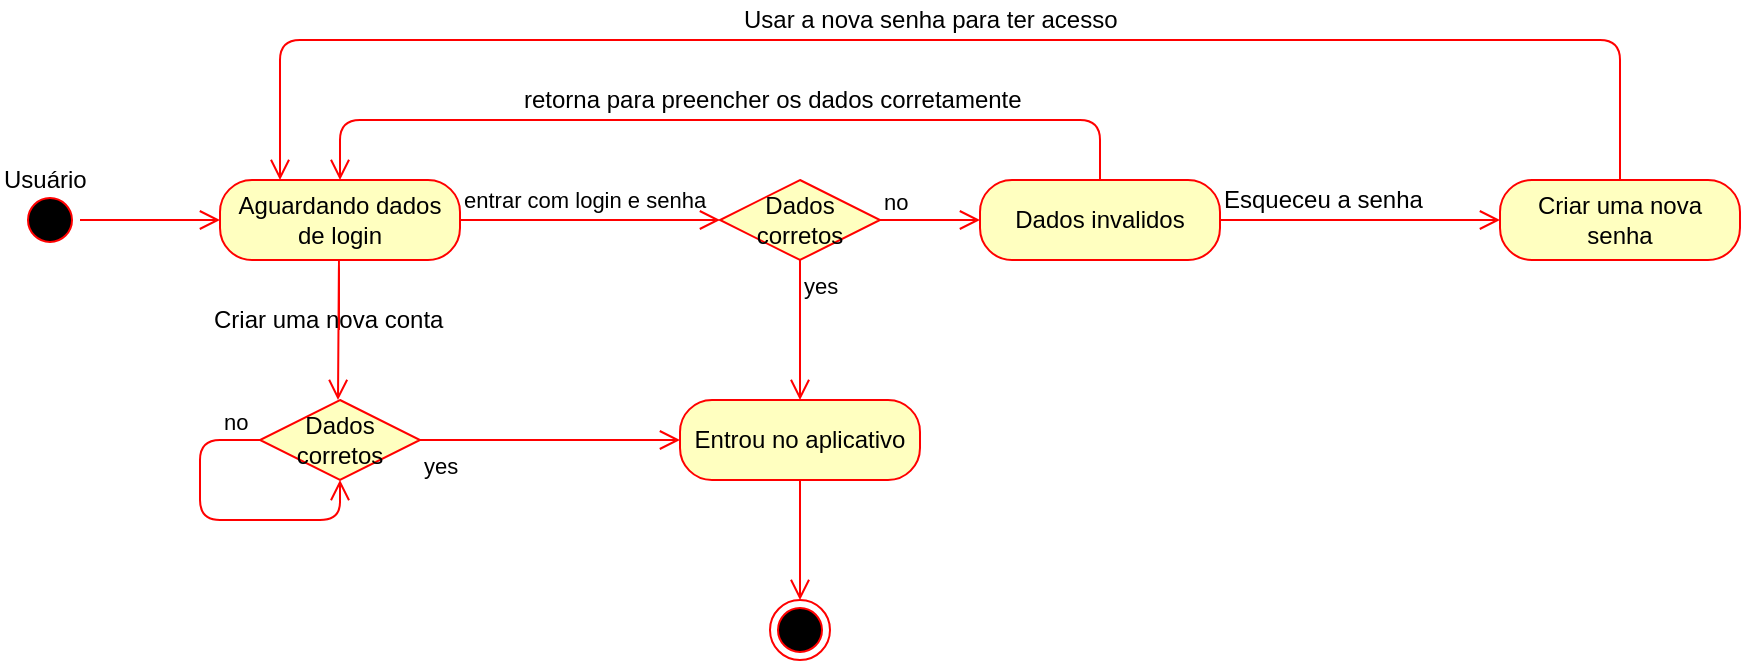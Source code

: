 <mxfile version="12.1.4" type="github" pages="1">
  <diagram id="s3ZhuLAL3e3Yq09P7WTn" name="Page-1">
    <mxGraphModel dx="712" dy="398" grid="1" gridSize="10" guides="1" tooltips="1" connect="1" arrows="1" fold="1" page="1" pageScale="1" pageWidth="827" pageHeight="1169" math="0" shadow="0">
      <root>
        <mxCell id="0"/>
        <mxCell id="1" parent="0"/>
        <mxCell id="lakhA8L7aZ9W4AZ5UJp5-39" value="" style="ellipse;html=1;shape=startState;fillColor=#000000;strokeColor=#ff0000;" vertex="1" parent="1">
          <mxGeometry x="40" y="995" width="30" height="30" as="geometry"/>
        </mxCell>
        <mxCell id="lakhA8L7aZ9W4AZ5UJp5-40" value="" style="edgeStyle=orthogonalEdgeStyle;html=1;verticalAlign=bottom;endArrow=open;endSize=8;strokeColor=#ff0000;entryX=0;entryY=0.5;entryDx=0;entryDy=0;" edge="1" parent="1" source="lakhA8L7aZ9W4AZ5UJp5-39" target="lakhA8L7aZ9W4AZ5UJp5-41">
          <mxGeometry relative="1" as="geometry">
            <mxPoint x="135" y="1010" as="targetPoint"/>
          </mxGeometry>
        </mxCell>
        <mxCell id="lakhA8L7aZ9W4AZ5UJp5-41" value="Aguardando dados de login" style="rounded=1;whiteSpace=wrap;html=1;arcSize=40;fontColor=#000000;fillColor=#ffffc0;strokeColor=#ff0000;" vertex="1" parent="1">
          <mxGeometry x="140" y="990" width="120" height="40" as="geometry"/>
        </mxCell>
        <mxCell id="lakhA8L7aZ9W4AZ5UJp5-42" value="" style="edgeStyle=orthogonalEdgeStyle;html=1;verticalAlign=bottom;endArrow=open;endSize=8;strokeColor=#ff0000;entryX=0;entryY=0.5;entryDx=0;entryDy=0;" edge="1" parent="1" source="lakhA8L7aZ9W4AZ5UJp5-41" target="lakhA8L7aZ9W4AZ5UJp5-43">
          <mxGeometry relative="1" as="geometry">
            <mxPoint x="380" y="1010" as="targetPoint"/>
          </mxGeometry>
        </mxCell>
        <mxCell id="lakhA8L7aZ9W4AZ5UJp5-43" value="Dados corretos" style="rhombus;whiteSpace=wrap;html=1;fillColor=#ffffc0;strokeColor=#ff0000;" vertex="1" parent="1">
          <mxGeometry x="390" y="990" width="80" height="40" as="geometry"/>
        </mxCell>
        <mxCell id="lakhA8L7aZ9W4AZ5UJp5-44" value="no" style="edgeStyle=orthogonalEdgeStyle;html=1;align=left;verticalAlign=bottom;endArrow=open;endSize=8;strokeColor=#ff0000;entryX=0;entryY=0.5;entryDx=0;entryDy=0;" edge="1" parent="1" source="lakhA8L7aZ9W4AZ5UJp5-43" target="lakhA8L7aZ9W4AZ5UJp5-46">
          <mxGeometry x="-1" relative="1" as="geometry">
            <mxPoint x="560" y="1010" as="targetPoint"/>
          </mxGeometry>
        </mxCell>
        <mxCell id="lakhA8L7aZ9W4AZ5UJp5-45" value="yes" style="edgeStyle=orthogonalEdgeStyle;html=1;align=left;verticalAlign=top;endArrow=open;endSize=8;strokeColor=#ff0000;entryX=0.5;entryY=0;entryDx=0;entryDy=0;" edge="1" parent="1" source="lakhA8L7aZ9W4AZ5UJp5-43" target="lakhA8L7aZ9W4AZ5UJp5-49">
          <mxGeometry x="-1" relative="1" as="geometry">
            <mxPoint x="420" y="1100" as="targetPoint"/>
            <Array as="points">
              <mxPoint x="430" y="1090"/>
              <mxPoint x="430" y="1090"/>
            </Array>
          </mxGeometry>
        </mxCell>
        <mxCell id="lakhA8L7aZ9W4AZ5UJp5-46" value="Dados invalidos" style="rounded=1;whiteSpace=wrap;html=1;arcSize=40;fontColor=#000000;fillColor=#ffffc0;strokeColor=#ff0000;" vertex="1" parent="1">
          <mxGeometry x="520" y="990" width="120" height="40" as="geometry"/>
        </mxCell>
        <mxCell id="lakhA8L7aZ9W4AZ5UJp5-47" value="" style="edgeStyle=orthogonalEdgeStyle;html=1;verticalAlign=bottom;endArrow=open;endSize=8;strokeColor=#ff0000;entryX=0.5;entryY=0;entryDx=0;entryDy=0;exitX=0.5;exitY=0;exitDx=0;exitDy=0;" edge="1" parent="1" source="lakhA8L7aZ9W4AZ5UJp5-46" target="lakhA8L7aZ9W4AZ5UJp5-41">
          <mxGeometry relative="1" as="geometry">
            <mxPoint x="189" y="960" as="targetPoint"/>
            <Array as="points">
              <mxPoint x="580" y="960"/>
              <mxPoint x="200" y="960"/>
            </Array>
          </mxGeometry>
        </mxCell>
        <mxCell id="lakhA8L7aZ9W4AZ5UJp5-48" value="retorna para preencher os dados corretamente" style="text;html=1;resizable=0;points=[];autosize=1;align=left;verticalAlign=top;spacingTop=-4;" vertex="1" parent="1">
          <mxGeometry x="290" y="940" width="260" height="20" as="geometry"/>
        </mxCell>
        <mxCell id="lakhA8L7aZ9W4AZ5UJp5-49" value="Entrou no aplicativo" style="rounded=1;whiteSpace=wrap;html=1;arcSize=40;fontColor=#000000;fillColor=#ffffc0;strokeColor=#ff0000;" vertex="1" parent="1">
          <mxGeometry x="370" y="1100" width="120" height="40" as="geometry"/>
        </mxCell>
        <mxCell id="lakhA8L7aZ9W4AZ5UJp5-50" value="" style="edgeStyle=orthogonalEdgeStyle;html=1;verticalAlign=bottom;endArrow=open;endSize=8;strokeColor=#ff0000;entryX=0.5;entryY=0;entryDx=0;entryDy=0;" edge="1" parent="1" source="lakhA8L7aZ9W4AZ5UJp5-49" target="lakhA8L7aZ9W4AZ5UJp5-51">
          <mxGeometry relative="1" as="geometry">
            <mxPoint x="430" y="1180" as="targetPoint"/>
          </mxGeometry>
        </mxCell>
        <mxCell id="lakhA8L7aZ9W4AZ5UJp5-51" value="" style="ellipse;html=1;shape=endState;fillColor=#000000;strokeColor=#ff0000;" vertex="1" parent="1">
          <mxGeometry x="415" y="1200" width="30" height="30" as="geometry"/>
        </mxCell>
        <mxCell id="lakhA8L7aZ9W4AZ5UJp5-52" value="" style="edgeStyle=orthogonalEdgeStyle;html=1;verticalAlign=bottom;endArrow=open;endSize=8;strokeColor=#ff0000;" edge="1" parent="1">
          <mxGeometry relative="1" as="geometry">
            <mxPoint x="199" y="1100" as="targetPoint"/>
            <mxPoint x="199.5" y="1065" as="sourcePoint"/>
            <Array as="points">
              <mxPoint x="199.5" y="1025"/>
              <mxPoint x="199.5" y="1025"/>
            </Array>
          </mxGeometry>
        </mxCell>
        <mxCell id="lakhA8L7aZ9W4AZ5UJp5-53" value="" style="edgeStyle=orthogonalEdgeStyle;html=1;verticalAlign=bottom;endArrow=open;endSize=8;strokeColor=#ff0000;exitX=1;exitY=0.5;exitDx=0;exitDy=0;" edge="1" parent="1" source="lakhA8L7aZ9W4AZ5UJp5-46">
          <mxGeometry relative="1" as="geometry">
            <mxPoint x="780" y="1010" as="targetPoint"/>
            <mxPoint x="724.833" y="1010.333" as="sourcePoint"/>
            <Array as="points">
              <mxPoint x="710" y="1010"/>
              <mxPoint x="710" y="1010"/>
            </Array>
          </mxGeometry>
        </mxCell>
        <mxCell id="lakhA8L7aZ9W4AZ5UJp5-54" value="Criar uma nova conta" style="text;html=1;resizable=0;points=[];autosize=1;align=left;verticalAlign=top;spacingTop=-4;" vertex="1" parent="1">
          <mxGeometry x="135" y="1050" width="130" height="20" as="geometry"/>
        </mxCell>
        <mxCell id="lakhA8L7aZ9W4AZ5UJp5-55" value="&lt;font style=&quot;font-size: 11px&quot;&gt;entrar com login e senha&lt;/font&gt;" style="text;html=1;resizable=0;points=[];autosize=1;align=left;verticalAlign=top;spacingTop=-4;" vertex="1" parent="1">
          <mxGeometry x="260" y="990" width="140" height="20" as="geometry"/>
        </mxCell>
        <mxCell id="lakhA8L7aZ9W4AZ5UJp5-56" value="Dados corretos" style="rhombus;whiteSpace=wrap;html=1;fillColor=#ffffc0;strokeColor=#ff0000;" vertex="1" parent="1">
          <mxGeometry x="160" y="1100" width="80" height="40" as="geometry"/>
        </mxCell>
        <mxCell id="lakhA8L7aZ9W4AZ5UJp5-57" value="no" style="edgeStyle=orthogonalEdgeStyle;html=1;align=left;verticalAlign=bottom;endArrow=open;endSize=8;strokeColor=#ff0000;entryX=0.5;entryY=1;entryDx=0;entryDy=0;" edge="1" parent="1" source="lakhA8L7aZ9W4AZ5UJp5-56" target="lakhA8L7aZ9W4AZ5UJp5-56">
          <mxGeometry x="-0.75" relative="1" as="geometry">
            <mxPoint x="200" y="1170" as="targetPoint"/>
            <Array as="points">
              <mxPoint x="130" y="1120"/>
              <mxPoint x="130" y="1160"/>
              <mxPoint x="200" y="1160"/>
            </Array>
            <mxPoint as="offset"/>
          </mxGeometry>
        </mxCell>
        <mxCell id="lakhA8L7aZ9W4AZ5UJp5-58" value="yes" style="edgeStyle=orthogonalEdgeStyle;html=1;align=left;verticalAlign=top;endArrow=open;endSize=8;strokeColor=#ff0000;entryX=0;entryY=0.5;entryDx=0;entryDy=0;" edge="1" parent="1" source="lakhA8L7aZ9W4AZ5UJp5-56" target="lakhA8L7aZ9W4AZ5UJp5-49">
          <mxGeometry x="-1" relative="1" as="geometry">
            <mxPoint x="200" y="1200" as="targetPoint"/>
          </mxGeometry>
        </mxCell>
        <mxCell id="lakhA8L7aZ9W4AZ5UJp5-59" value="Esqueceu a senha" style="text;html=1;resizable=0;points=[];autosize=1;align=left;verticalAlign=top;spacingTop=-4;" vertex="1" parent="1">
          <mxGeometry x="640" y="990" width="110" height="20" as="geometry"/>
        </mxCell>
        <mxCell id="lakhA8L7aZ9W4AZ5UJp5-60" value="Criar uma nova senha" style="rounded=1;whiteSpace=wrap;html=1;arcSize=40;fontColor=#000000;fillColor=#ffffc0;strokeColor=#ff0000;" vertex="1" parent="1">
          <mxGeometry x="780" y="990" width="120" height="40" as="geometry"/>
        </mxCell>
        <mxCell id="lakhA8L7aZ9W4AZ5UJp5-61" value="" style="edgeStyle=orthogonalEdgeStyle;html=1;verticalAlign=bottom;endArrow=open;endSize=8;strokeColor=#ff0000;entryX=0.25;entryY=0;entryDx=0;entryDy=0;" edge="1" parent="1" source="lakhA8L7aZ9W4AZ5UJp5-60" target="lakhA8L7aZ9W4AZ5UJp5-41">
          <mxGeometry relative="1" as="geometry">
            <mxPoint x="170" y="890" as="targetPoint"/>
            <Array as="points">
              <mxPoint x="840" y="920"/>
              <mxPoint x="170" y="920"/>
            </Array>
          </mxGeometry>
        </mxCell>
        <mxCell id="lakhA8L7aZ9W4AZ5UJp5-62" value="Usar a nova senha para ter acesso&amp;nbsp;" style="text;html=1;resizable=0;points=[];autosize=1;align=left;verticalAlign=top;spacingTop=-4;" vertex="1" parent="1">
          <mxGeometry x="400" y="900" width="210" height="20" as="geometry"/>
        </mxCell>
        <mxCell id="lakhA8L7aZ9W4AZ5UJp5-63" value="Usuário" style="text;html=1;resizable=0;points=[];autosize=1;align=left;verticalAlign=top;spacingTop=-4;" vertex="1" parent="1">
          <mxGeometry x="30" y="980" width="60" height="20" as="geometry"/>
        </mxCell>
      </root>
    </mxGraphModel>
  </diagram>
</mxfile>
